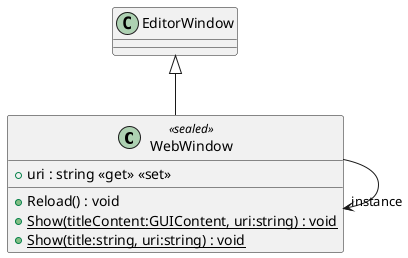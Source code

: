 @startuml
class WebWindow <<sealed>> {
    + uri : string <<get>> <<set>>
    + Reload() : void
    + {static} Show(titleContent:GUIContent, uri:string) : void
    + {static} Show(title:string, uri:string) : void
}
EditorWindow <|-- WebWindow
WebWindow --> "instance" WebWindow
@enduml
